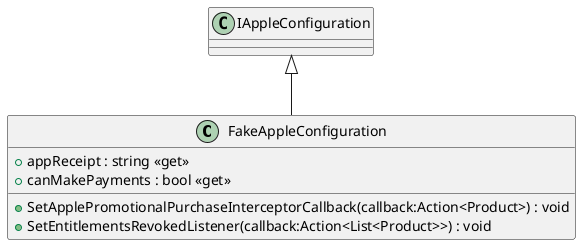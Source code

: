 @startuml
class FakeAppleConfiguration {
    + appReceipt : string <<get>>
    + canMakePayments : bool <<get>>
    + SetApplePromotionalPurchaseInterceptorCallback(callback:Action<Product>) : void
    + SetEntitlementsRevokedListener(callback:Action<List<Product>>) : void
}
IAppleConfiguration <|-- FakeAppleConfiguration
@enduml
